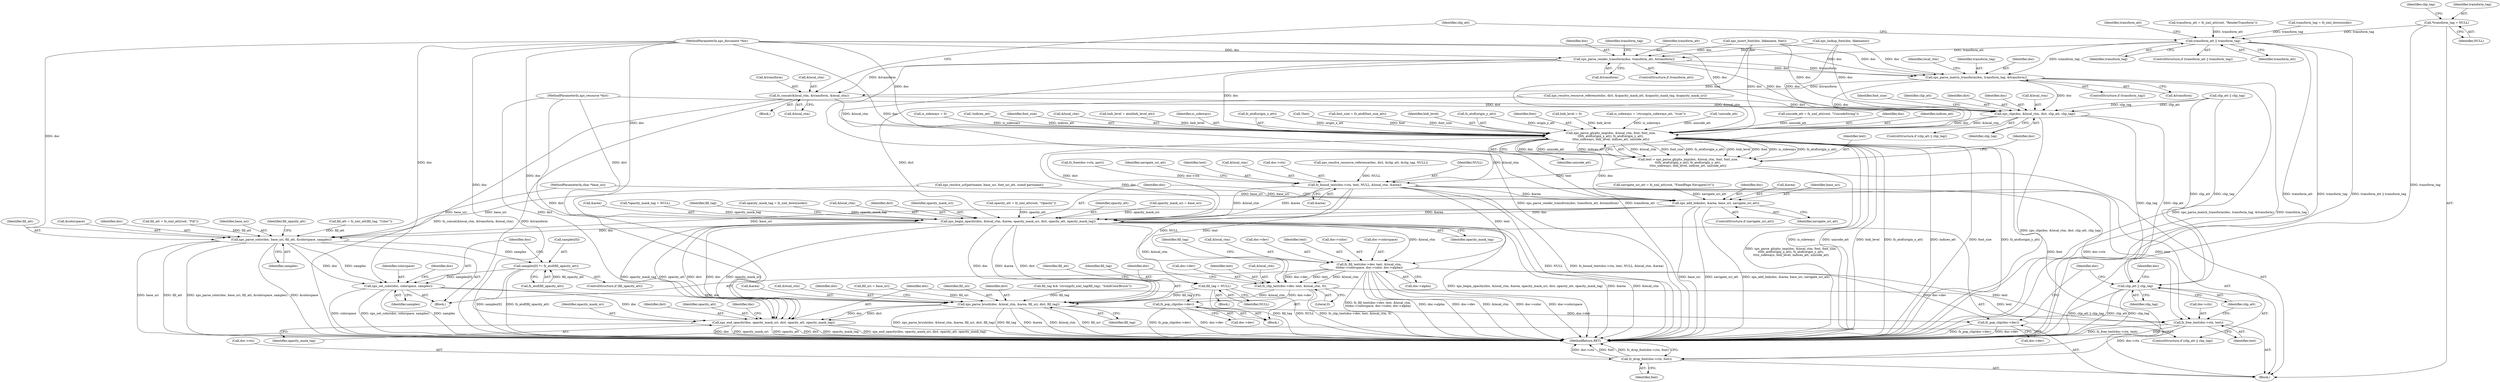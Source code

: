 digraph "0_ghostscript_60dabde18d7fe12b19da8b509bdfee9cc886aafc_1@pointer" {
"1000136" [label="(Call,*transform_tag = NULL)"];
"1000585" [label="(Call,transform_att || transform_tag)"];
"1000592" [label="(Call,xps_parse_render_transform(doc, transform_att, &transform))"];
"1000599" [label="(Call,xps_parse_matrix_transform(doc, transform_tag, &transform))"];
"1000604" [label="(Call,fz_concat(&local_ctm, &transform, &local_ctm))"];
"1000615" [label="(Call,xps_clip(doc, &local_ctm, dict, clip_att, clip_tag))"];
"1000628" [label="(Call,xps_parse_glyphs_imp(doc, &local_ctm, font, font_size,\n\t\t\tfz_atof(origin_x_att), fz_atof(origin_y_att),\n\t\t\tis_sideways, bidi_level, indices_att, unicode_att))"];
"1000626" [label="(Call,text = xps_parse_glyphs_imp(doc, &local_ctm, font, font_size,\n\t\t\tfz_atof(origin_x_att), fz_atof(origin_y_att),\n\t\t\tis_sideways, bidi_level, indices_att, unicode_att))"];
"1000642" [label="(Call,fz_bound_text(doc->ctx, text, NULL, &local_ctm, &area))"];
"1000654" [label="(Call,xps_add_link(doc, &area, base_uri, navigate_uri_att))"];
"1000660" [label="(Call,xps_begin_opacity(doc, &local_ctm, &area, opacity_mask_uri, dict, opacity_att, opacity_mask_tag))"];
"1000697" [label="(Call,xps_parse_color(doc, base_uri, fill_att, &colorspace, samples))"];
"1000706" [label="(Call,samples[0] *= fz_atof(fill_opacity_att))"];
"1000712" [label="(Call,xps_set_color(doc, colorspace, samples))"];
"1000743" [label="(Call,xps_parse_brush(doc, &local_ctm, &area, fill_uri, dict, fill_tag))"];
"1000756" [label="(Call,xps_end_opacity(doc, opacity_mask_uri, dict, opacity_att, opacity_mask_tag))"];
"1000716" [label="(Call,fz_fill_text(doc->dev, text, &local_ctm,\n\t\t\tdoc->colorspace, doc->color, doc->alpha))"];
"1000735" [label="(Call,fz_clip_text(doc->dev, text, &local_ctm, 0))"];
"1000752" [label="(Call,fz_pop_clip(doc->dev))"];
"1000771" [label="(Call,fz_pop_clip(doc->dev))"];
"1000762" [label="(Call,fz_free_text(doc->ctx, text))"];
"1000775" [label="(Call,fz_drop_font(doc->ctx, font))"];
"1000689" [label="(Call,fill_tag = NULL)"];
"1000768" [label="(Call,clip_att || clip_tag)"];
"1000587" [label="(Identifier,transform_tag)"];
"1000775" [label="(Call,fz_drop_font(doc->ctx, font))"];
"1000173" [label="(Call,bidi_level = 0)"];
"1000604" [label="(Call,fz_concat(&local_ctm, &transform, &local_ctm))"];
"1000605" [label="(Call,&local_ctm)"];
"1000684" [label="(Call,fill_att = fz_xml_att(fill_tag, \"Color\"))"];
"1000701" [label="(Call,&colorspace)"];
"1000588" [label="(Block,)"];
"1000611" [label="(ControlStructure,if (clip_att || clip_tag))"];
"1000720" [label="(Identifier,text)"];
"1000593" [label="(Identifier,doc)"];
"1000377" [label="(Call,is_sideways = !strcmp(is_sideways_att, \"true\"))"];
"1000690" [label="(Identifier,fill_tag)"];
"1000734" [label="(Block,)"];
"1000617" [label="(Call,&local_ctm)"];
"1000642" [label="(Call,fz_bound_text(doc->ctx, text, NULL, &local_ctm, &area))"];
"1000733" [label="(Identifier,fill_tag)"];
"1000739" [label="(Identifier,text)"];
"1000769" [label="(Identifier,clip_att)"];
"1000372" [label="(Call,!unicode_att)"];
"1000735" [label="(Call,fz_clip_text(doc->dev, text, &local_ctm, 0))"];
"1000601" [label="(Identifier,transform_tag)"];
"1000772" [label="(Call,doc->dev)"];
"1000707" [label="(Call,samples[0])"];
"1000643" [label="(Call,doc->ctx)"];
"1000759" [label="(Identifier,dict)"];
"1000726" [label="(Call,doc->color)"];
"1000659" [label="(Identifier,navigate_uri_att)"];
"1000169" [label="(Call,is_sideways = 0)"];
"1000762" [label="(Call,fz_free_text(doc->ctx, text))"];
"1000223" [label="(Call,unicode_att = fz_xml_att(root, \"UnicodeString\"))"];
"1000743" [label="(Call,xps_parse_brush(doc, &local_ctm, &area, fill_uri, dict, fill_tag))"];
"1000323" [label="(Call,xps_resolve_resource_reference(doc, dict, &clip_att, &clip_tag, NULL))"];
"1000597" [label="(ControlStructure,if (transform_tag))"];
"1000647" [label="(Identifier,NULL)"];
"1000579" [label="(Call,fz_free(doc->ctx, part))"];
"1000586" [label="(Identifier,transform_att)"];
"1000754" [label="(Identifier,doc)"];
"1000723" [label="(Call,doc->colorspace)"];
"1000598" [label="(Identifier,transform_tag)"];
"1000650" [label="(Call,&area)"];
"1000621" [label="(Identifier,clip_tag)"];
"1000629" [label="(Identifier,doc)"];
"1000613" [label="(Identifier,clip_att)"];
"1000694" [label="(Block,)"];
"1000776" [label="(Call,doc->ctx)"];
"1000602" [label="(Call,&transform)"];
"1000640" [label="(Identifier,indices_att)"];
"1000671" [label="(Call,fill_tag && !strcmp(fz_xml_tag(fill_tag), \"SolidColorBrush\"))"];
"1000654" [label="(Call,xps_add_link(doc, &area, base_uri, navigate_uri_att))"];
"1000661" [label="(Identifier,doc)"];
"1000697" [label="(Call,xps_parse_color(doc, base_uri, fill_att, &colorspace, samples))"];
"1000644" [label="(Identifier,doc)"];
"1000116" [label="(Block,)"];
"1000721" [label="(Call,&local_ctm)"];
"1000253" [label="(Call,navigate_uri_att = fz_xml_att(root, \"FixedPage.NavigateUri\"))"];
"1000664" [label="(Call,&area)"];
"1000698" [label="(Identifier,doc)"];
"1000757" [label="(Identifier,doc)"];
"1000740" [label="(Call,&local_ctm)"];
"1000689" [label="(Call,fill_tag = NULL)"];
"1000704" [label="(ControlStructure,if (fill_opacity_att))"];
"1000111" [label="(MethodParameterIn,xps_document *doc)"];
"1000370" [label="(Call,!indices_att)"];
"1000747" [label="(Call,&area)"];
"1000309" [label="(Call,fill_uri = base_uri)"];
"1000653" [label="(Identifier,navigate_uri_att)"];
"1000779" [label="(Identifier,font)"];
"1000633" [label="(Identifier,font_size)"];
"1000715" [label="(Identifier,samples)"];
"1000148" [label="(Call,*opacity_mask_tag = NULL)"];
"1000672" [label="(Identifier,fill_tag)"];
"1000756" [label="(Call,xps_end_opacity(doc, opacity_mask_uri, dict, opacity_att, opacity_mask_tag))"];
"1000188" [label="(Call,fill_att = fz_xml_att(root, \"Fill\"))"];
"1000703" [label="(Identifier,samples)"];
"1000763" [label="(Call,doc->ctx)"];
"1000630" [label="(Call,&local_ctm)"];
"1000752" [label="(Call,fz_pop_clip(doc->dev))"];
"1000623" [label="(Identifier,font_size)"];
"1000626" [label="(Call,text = xps_parse_glyphs_imp(doc, &local_ctm, font, font_size,\n\t\t\tfz_atof(origin_x_att), fz_atof(origin_y_att),\n\t\t\tis_sideways, bidi_level, indices_att, unicode_att))"];
"1000385" [label="(Call,bidi_level = atoi(bidi_level_att))"];
"1000712" [label="(Call,xps_set_color(doc, colorspace, samples))"];
"1000749" [label="(Identifier,fill_uri)"];
"1000760" [label="(Identifier,opacity_att)"];
"1000591" [label="(Identifier,transform_att)"];
"1000285" [label="(Call,opacity_mask_tag = fz_xml_down(node))"];
"1000693" [label="(Identifier,fill_att)"];
"1000662" [label="(Call,&local_ctm)"];
"1000729" [label="(Call,doc->alpha)"];
"1000641" [label="(Identifier,unicode_att)"];
"1000745" [label="(Call,&local_ctm)"];
"1000691" [label="(Identifier,NULL)"];
"1000141" [label="(Identifier,clip_tag)"];
"1000777" [label="(Identifier,doc)"];
"1000590" [label="(ControlStructure,if (transform_att))"];
"1000584" [label="(ControlStructure,if (transform_att || transform_tag))"];
"1000594" [label="(Identifier,transform_att)"];
"1000620" [label="(Identifier,clip_att)"];
"1000652" [label="(ControlStructure,if (navigate_uri_att))"];
"1000706" [label="(Call,samples[0] *= fz_atof(fill_opacity_att))"];
"1000761" [label="(Identifier,opacity_mask_tag)"];
"1000136" [label="(Call,*transform_tag = NULL)"];
"1000744" [label="(Identifier,doc)"];
"1000766" [label="(Identifier,text)"];
"1000667" [label="(Identifier,dict)"];
"1000595" [label="(Call,&transform)"];
"1000612" [label="(Call,clip_att || clip_tag)"];
"1000233" [label="(Call,transform_att = fz_xml_att(root, \"RenderTransform\"))"];
"1000773" [label="(Identifier,doc)"];
"1000638" [label="(Identifier,is_sideways)"];
"1000717" [label="(Call,doc->dev)"];
"1000751" [label="(Identifier,fill_tag)"];
"1000275" [label="(Call,transform_tag = fz_xml_down(node))"];
"1000609" [label="(Call,&local_ctm)"];
"1000767" [label="(ControlStructure,if (clip_att || clip_tag))"];
"1000628" [label="(Call,xps_parse_glyphs_imp(doc, &local_ctm, font, font_size,\n\t\t\tfz_atof(origin_x_att), fz_atof(origin_y_att),\n\t\t\tis_sideways, bidi_level, indices_att, unicode_att))"];
"1000646" [label="(Identifier,text)"];
"1000666" [label="(Identifier,opacity_mask_uri)"];
"1000678" [label="(Block,)"];
"1000699" [label="(Identifier,base_uri)"];
"1000655" [label="(Identifier,doc)"];
"1000770" [label="(Identifier,clip_tag)"];
"1000768" [label="(Call,clip_att || clip_tag)"];
"1000600" [label="(Identifier,doc)"];
"1000634" [label="(Call,fz_atof(origin_x_att))"];
"1000705" [label="(Identifier,fill_opacity_att)"];
"1000714" [label="(Identifier,colorspace)"];
"1000459" [label="(Call,!font)"];
"1000627" [label="(Identifier,text)"];
"1000780" [label="(MethodReturn,RET)"];
"1000648" [label="(Call,&local_ctm)"];
"1000622" [label="(Call,font_size = fz_atof(font_size_att))"];
"1000114" [label="(MethodParameterIn,xps_resource *dict)"];
"1000138" [label="(Identifier,NULL)"];
"1000340" [label="(Call,xps_resolve_resource_reference(doc, dict, &opacity_mask_att, &opacity_mask_tag, &opacity_mask_uri))"];
"1000243" [label="(Call,opacity_att = fz_xml_att(root, \"Opacity\"))"];
"1000599" [label="(Call,xps_parse_matrix_transform(doc, transform_tag, &transform))"];
"1000668" [label="(Identifier,opacity_att)"];
"1000639" [label="(Identifier,bidi_level)"];
"1000750" [label="(Identifier,dict)"];
"1000113" [label="(MethodParameterIn,char *base_uri)"];
"1000716" [label="(Call,fz_fill_text(doc->dev, text, &local_ctm,\n\t\t\tdoc->colorspace, doc->color, doc->alpha))"];
"1000137" [label="(Identifier,transform_tag)"];
"1000619" [label="(Identifier,dict)"];
"1000636" [label="(Call,fz_atof(origin_y_att))"];
"1000585" [label="(Call,transform_att || transform_tag)"];
"1000312" [label="(Call,opacity_mask_uri = base_uri)"];
"1000764" [label="(Identifier,doc)"];
"1000607" [label="(Call,&transform)"];
"1000700" [label="(Identifier,fill_att)"];
"1000656" [label="(Call,&area)"];
"1000753" [label="(Call,doc->dev)"];
"1000616" [label="(Identifier,doc)"];
"1000771" [label="(Call,fz_pop_clip(doc->dev))"];
"1000713" [label="(Identifier,doc)"];
"1000718" [label="(Identifier,doc)"];
"1000632" [label="(Identifier,font)"];
"1000455" [label="(Call,xps_lookup_font(doc, fakename))"];
"1000758" [label="(Identifier,opacity_mask_uri)"];
"1000710" [label="(Call,fz_atof(fill_opacity_att))"];
"1000568" [label="(Call,xps_insert_font(doc, fakename, font))"];
"1000669" [label="(Identifier,opacity_mask_tag)"];
"1000592" [label="(Call,xps_parse_render_transform(doc, transform_att, &transform))"];
"1000389" [label="(Call,xps_resolve_url(partname, base_uri, font_uri_att, sizeof partname))"];
"1000606" [label="(Identifier,local_ctm)"];
"1000736" [label="(Call,doc->dev)"];
"1000658" [label="(Identifier,base_uri)"];
"1000615" [label="(Call,xps_clip(doc, &local_ctm, dict, clip_att, clip_tag))"];
"1000742" [label="(Literal,0)"];
"1000660" [label="(Call,xps_begin_opacity(doc, &local_ctm, &area, opacity_mask_uri, dict, opacity_att, opacity_mask_tag))"];
"1000136" -> "1000116"  [label="AST: "];
"1000136" -> "1000138"  [label="CFG: "];
"1000137" -> "1000136"  [label="AST: "];
"1000138" -> "1000136"  [label="AST: "];
"1000141" -> "1000136"  [label="CFG: "];
"1000136" -> "1000780"  [label="DDG: transform_tag"];
"1000136" -> "1000585"  [label="DDG: transform_tag"];
"1000585" -> "1000584"  [label="AST: "];
"1000585" -> "1000586"  [label="CFG: "];
"1000585" -> "1000587"  [label="CFG: "];
"1000586" -> "1000585"  [label="AST: "];
"1000587" -> "1000585"  [label="AST: "];
"1000591" -> "1000585"  [label="CFG: "];
"1000613" -> "1000585"  [label="CFG: "];
"1000585" -> "1000780"  [label="DDG: transform_att"];
"1000585" -> "1000780"  [label="DDG: transform_tag"];
"1000585" -> "1000780"  [label="DDG: transform_att || transform_tag"];
"1000233" -> "1000585"  [label="DDG: transform_att"];
"1000275" -> "1000585"  [label="DDG: transform_tag"];
"1000585" -> "1000592"  [label="DDG: transform_att"];
"1000585" -> "1000599"  [label="DDG: transform_tag"];
"1000592" -> "1000590"  [label="AST: "];
"1000592" -> "1000595"  [label="CFG: "];
"1000593" -> "1000592"  [label="AST: "];
"1000594" -> "1000592"  [label="AST: "];
"1000595" -> "1000592"  [label="AST: "];
"1000598" -> "1000592"  [label="CFG: "];
"1000592" -> "1000780"  [label="DDG: xps_parse_render_transform(doc, transform_att, &transform)"];
"1000592" -> "1000780"  [label="DDG: transform_att"];
"1000568" -> "1000592"  [label="DDG: doc"];
"1000455" -> "1000592"  [label="DDG: doc"];
"1000111" -> "1000592"  [label="DDG: doc"];
"1000592" -> "1000599"  [label="DDG: doc"];
"1000592" -> "1000599"  [label="DDG: &transform"];
"1000592" -> "1000604"  [label="DDG: &transform"];
"1000592" -> "1000615"  [label="DDG: doc"];
"1000592" -> "1000628"  [label="DDG: doc"];
"1000599" -> "1000597"  [label="AST: "];
"1000599" -> "1000602"  [label="CFG: "];
"1000600" -> "1000599"  [label="AST: "];
"1000601" -> "1000599"  [label="AST: "];
"1000602" -> "1000599"  [label="AST: "];
"1000606" -> "1000599"  [label="CFG: "];
"1000599" -> "1000780"  [label="DDG: xps_parse_matrix_transform(doc, transform_tag, &transform)"];
"1000599" -> "1000780"  [label="DDG: transform_tag"];
"1000568" -> "1000599"  [label="DDG: doc"];
"1000455" -> "1000599"  [label="DDG: doc"];
"1000111" -> "1000599"  [label="DDG: doc"];
"1000599" -> "1000604"  [label="DDG: &transform"];
"1000599" -> "1000615"  [label="DDG: doc"];
"1000599" -> "1000628"  [label="DDG: doc"];
"1000604" -> "1000588"  [label="AST: "];
"1000604" -> "1000609"  [label="CFG: "];
"1000605" -> "1000604"  [label="AST: "];
"1000607" -> "1000604"  [label="AST: "];
"1000609" -> "1000604"  [label="AST: "];
"1000613" -> "1000604"  [label="CFG: "];
"1000604" -> "1000780"  [label="DDG: &transform"];
"1000604" -> "1000780"  [label="DDG: fz_concat(&local_ctm, &transform, &local_ctm)"];
"1000604" -> "1000615"  [label="DDG: &local_ctm"];
"1000604" -> "1000628"  [label="DDG: &local_ctm"];
"1000615" -> "1000611"  [label="AST: "];
"1000615" -> "1000621"  [label="CFG: "];
"1000616" -> "1000615"  [label="AST: "];
"1000617" -> "1000615"  [label="AST: "];
"1000619" -> "1000615"  [label="AST: "];
"1000620" -> "1000615"  [label="AST: "];
"1000621" -> "1000615"  [label="AST: "];
"1000623" -> "1000615"  [label="CFG: "];
"1000615" -> "1000780"  [label="DDG: xps_clip(doc, &local_ctm, dict, clip_att, clip_tag)"];
"1000568" -> "1000615"  [label="DDG: doc"];
"1000455" -> "1000615"  [label="DDG: doc"];
"1000111" -> "1000615"  [label="DDG: doc"];
"1000340" -> "1000615"  [label="DDG: dict"];
"1000114" -> "1000615"  [label="DDG: dict"];
"1000612" -> "1000615"  [label="DDG: clip_att"];
"1000612" -> "1000615"  [label="DDG: clip_tag"];
"1000615" -> "1000628"  [label="DDG: doc"];
"1000615" -> "1000628"  [label="DDG: &local_ctm"];
"1000615" -> "1000660"  [label="DDG: dict"];
"1000615" -> "1000768"  [label="DDG: clip_att"];
"1000615" -> "1000768"  [label="DDG: clip_tag"];
"1000628" -> "1000626"  [label="AST: "];
"1000628" -> "1000641"  [label="CFG: "];
"1000629" -> "1000628"  [label="AST: "];
"1000630" -> "1000628"  [label="AST: "];
"1000632" -> "1000628"  [label="AST: "];
"1000633" -> "1000628"  [label="AST: "];
"1000634" -> "1000628"  [label="AST: "];
"1000636" -> "1000628"  [label="AST: "];
"1000638" -> "1000628"  [label="AST: "];
"1000639" -> "1000628"  [label="AST: "];
"1000640" -> "1000628"  [label="AST: "];
"1000641" -> "1000628"  [label="AST: "];
"1000626" -> "1000628"  [label="CFG: "];
"1000628" -> "1000780"  [label="DDG: is_sideways"];
"1000628" -> "1000780"  [label="DDG: unicode_att"];
"1000628" -> "1000780"  [label="DDG: bidi_level"];
"1000628" -> "1000780"  [label="DDG: indices_att"];
"1000628" -> "1000780"  [label="DDG: font_size"];
"1000628" -> "1000780"  [label="DDG: fz_atof(origin_y_att)"];
"1000628" -> "1000780"  [label="DDG: fz_atof(origin_x_att)"];
"1000628" -> "1000626"  [label="DDG: &local_ctm"];
"1000628" -> "1000626"  [label="DDG: font_size"];
"1000628" -> "1000626"  [label="DDG: fz_atof(origin_x_att)"];
"1000628" -> "1000626"  [label="DDG: bidi_level"];
"1000628" -> "1000626"  [label="DDG: font"];
"1000628" -> "1000626"  [label="DDG: is_sideways"];
"1000628" -> "1000626"  [label="DDG: fz_atof(origin_y_att)"];
"1000628" -> "1000626"  [label="DDG: doc"];
"1000628" -> "1000626"  [label="DDG: unicode_att"];
"1000628" -> "1000626"  [label="DDG: indices_att"];
"1000568" -> "1000628"  [label="DDG: doc"];
"1000568" -> "1000628"  [label="DDG: font"];
"1000455" -> "1000628"  [label="DDG: doc"];
"1000111" -> "1000628"  [label="DDG: doc"];
"1000459" -> "1000628"  [label="DDG: font"];
"1000622" -> "1000628"  [label="DDG: font_size"];
"1000634" -> "1000628"  [label="DDG: origin_x_att"];
"1000636" -> "1000628"  [label="DDG: origin_y_att"];
"1000377" -> "1000628"  [label="DDG: is_sideways"];
"1000169" -> "1000628"  [label="DDG: is_sideways"];
"1000385" -> "1000628"  [label="DDG: bidi_level"];
"1000173" -> "1000628"  [label="DDG: bidi_level"];
"1000370" -> "1000628"  [label="DDG: indices_att"];
"1000372" -> "1000628"  [label="DDG: unicode_att"];
"1000223" -> "1000628"  [label="DDG: unicode_att"];
"1000628" -> "1000642"  [label="DDG: &local_ctm"];
"1000628" -> "1000654"  [label="DDG: doc"];
"1000628" -> "1000660"  [label="DDG: doc"];
"1000628" -> "1000775"  [label="DDG: font"];
"1000626" -> "1000116"  [label="AST: "];
"1000627" -> "1000626"  [label="AST: "];
"1000644" -> "1000626"  [label="CFG: "];
"1000626" -> "1000780"  [label="DDG: xps_parse_glyphs_imp(doc, &local_ctm, font, font_size,\n\t\t\tfz_atof(origin_x_att), fz_atof(origin_y_att),\n\t\t\tis_sideways, bidi_level, indices_att, unicode_att)"];
"1000626" -> "1000642"  [label="DDG: text"];
"1000642" -> "1000116"  [label="AST: "];
"1000642" -> "1000650"  [label="CFG: "];
"1000643" -> "1000642"  [label="AST: "];
"1000646" -> "1000642"  [label="AST: "];
"1000647" -> "1000642"  [label="AST: "];
"1000648" -> "1000642"  [label="AST: "];
"1000650" -> "1000642"  [label="AST: "];
"1000653" -> "1000642"  [label="CFG: "];
"1000642" -> "1000780"  [label="DDG: NULL"];
"1000642" -> "1000780"  [label="DDG: fz_bound_text(doc->ctx, text, NULL, &local_ctm, &area)"];
"1000579" -> "1000642"  [label="DDG: doc->ctx"];
"1000323" -> "1000642"  [label="DDG: NULL"];
"1000642" -> "1000654"  [label="DDG: &area"];
"1000642" -> "1000660"  [label="DDG: &local_ctm"];
"1000642" -> "1000660"  [label="DDG: &area"];
"1000642" -> "1000689"  [label="DDG: NULL"];
"1000642" -> "1000716"  [label="DDG: text"];
"1000642" -> "1000735"  [label="DDG: text"];
"1000642" -> "1000762"  [label="DDG: doc->ctx"];
"1000642" -> "1000762"  [label="DDG: text"];
"1000654" -> "1000652"  [label="AST: "];
"1000654" -> "1000659"  [label="CFG: "];
"1000655" -> "1000654"  [label="AST: "];
"1000656" -> "1000654"  [label="AST: "];
"1000658" -> "1000654"  [label="AST: "];
"1000659" -> "1000654"  [label="AST: "];
"1000661" -> "1000654"  [label="CFG: "];
"1000654" -> "1000780"  [label="DDG: base_uri"];
"1000654" -> "1000780"  [label="DDG: navigate_uri_att"];
"1000654" -> "1000780"  [label="DDG: xps_add_link(doc, &area, base_uri, navigate_uri_att)"];
"1000111" -> "1000654"  [label="DDG: doc"];
"1000389" -> "1000654"  [label="DDG: base_uri"];
"1000113" -> "1000654"  [label="DDG: base_uri"];
"1000253" -> "1000654"  [label="DDG: navigate_uri_att"];
"1000654" -> "1000660"  [label="DDG: doc"];
"1000654" -> "1000660"  [label="DDG: &area"];
"1000654" -> "1000697"  [label="DDG: base_uri"];
"1000660" -> "1000116"  [label="AST: "];
"1000660" -> "1000669"  [label="CFG: "];
"1000661" -> "1000660"  [label="AST: "];
"1000662" -> "1000660"  [label="AST: "];
"1000664" -> "1000660"  [label="AST: "];
"1000666" -> "1000660"  [label="AST: "];
"1000667" -> "1000660"  [label="AST: "];
"1000668" -> "1000660"  [label="AST: "];
"1000669" -> "1000660"  [label="AST: "];
"1000672" -> "1000660"  [label="CFG: "];
"1000660" -> "1000780"  [label="DDG: xps_begin_opacity(doc, &local_ctm, &area, opacity_mask_uri, dict, opacity_att, opacity_mask_tag)"];
"1000660" -> "1000780"  [label="DDG: &area"];
"1000660" -> "1000780"  [label="DDG: &local_ctm"];
"1000111" -> "1000660"  [label="DDG: doc"];
"1000312" -> "1000660"  [label="DDG: opacity_mask_uri"];
"1000340" -> "1000660"  [label="DDG: dict"];
"1000114" -> "1000660"  [label="DDG: dict"];
"1000243" -> "1000660"  [label="DDG: opacity_att"];
"1000285" -> "1000660"  [label="DDG: opacity_mask_tag"];
"1000148" -> "1000660"  [label="DDG: opacity_mask_tag"];
"1000660" -> "1000697"  [label="DDG: doc"];
"1000660" -> "1000716"  [label="DDG: &local_ctm"];
"1000660" -> "1000735"  [label="DDG: &local_ctm"];
"1000660" -> "1000743"  [label="DDG: doc"];
"1000660" -> "1000743"  [label="DDG: &area"];
"1000660" -> "1000743"  [label="DDG: dict"];
"1000660" -> "1000756"  [label="DDG: doc"];
"1000660" -> "1000756"  [label="DDG: opacity_mask_uri"];
"1000660" -> "1000756"  [label="DDG: dict"];
"1000660" -> "1000756"  [label="DDG: opacity_att"];
"1000660" -> "1000756"  [label="DDG: opacity_mask_tag"];
"1000697" -> "1000694"  [label="AST: "];
"1000697" -> "1000703"  [label="CFG: "];
"1000698" -> "1000697"  [label="AST: "];
"1000699" -> "1000697"  [label="AST: "];
"1000700" -> "1000697"  [label="AST: "];
"1000701" -> "1000697"  [label="AST: "];
"1000703" -> "1000697"  [label="AST: "];
"1000705" -> "1000697"  [label="CFG: "];
"1000697" -> "1000780"  [label="DDG: fill_att"];
"1000697" -> "1000780"  [label="DDG: xps_parse_color(doc, base_uri, fill_att, &colorspace, samples)"];
"1000697" -> "1000780"  [label="DDG: &colorspace"];
"1000697" -> "1000780"  [label="DDG: base_uri"];
"1000111" -> "1000697"  [label="DDG: doc"];
"1000389" -> "1000697"  [label="DDG: base_uri"];
"1000113" -> "1000697"  [label="DDG: base_uri"];
"1000684" -> "1000697"  [label="DDG: fill_att"];
"1000188" -> "1000697"  [label="DDG: fill_att"];
"1000697" -> "1000706"  [label="DDG: samples"];
"1000697" -> "1000712"  [label="DDG: doc"];
"1000697" -> "1000712"  [label="DDG: samples"];
"1000706" -> "1000704"  [label="AST: "];
"1000706" -> "1000710"  [label="CFG: "];
"1000707" -> "1000706"  [label="AST: "];
"1000710" -> "1000706"  [label="AST: "];
"1000713" -> "1000706"  [label="CFG: "];
"1000706" -> "1000780"  [label="DDG: fz_atof(fill_opacity_att)"];
"1000706" -> "1000780"  [label="DDG: samples[0]"];
"1000710" -> "1000706"  [label="DDG: fill_opacity_att"];
"1000706" -> "1000712"  [label="DDG: samples[0]"];
"1000712" -> "1000694"  [label="AST: "];
"1000712" -> "1000715"  [label="CFG: "];
"1000713" -> "1000712"  [label="AST: "];
"1000714" -> "1000712"  [label="AST: "];
"1000715" -> "1000712"  [label="AST: "];
"1000718" -> "1000712"  [label="CFG: "];
"1000712" -> "1000780"  [label="DDG: colorspace"];
"1000712" -> "1000780"  [label="DDG: xps_set_color(doc, colorspace, samples)"];
"1000712" -> "1000780"  [label="DDG: samples"];
"1000111" -> "1000712"  [label="DDG: doc"];
"1000712" -> "1000743"  [label="DDG: doc"];
"1000712" -> "1000756"  [label="DDG: doc"];
"1000743" -> "1000734"  [label="AST: "];
"1000743" -> "1000751"  [label="CFG: "];
"1000744" -> "1000743"  [label="AST: "];
"1000745" -> "1000743"  [label="AST: "];
"1000747" -> "1000743"  [label="AST: "];
"1000749" -> "1000743"  [label="AST: "];
"1000750" -> "1000743"  [label="AST: "];
"1000751" -> "1000743"  [label="AST: "];
"1000754" -> "1000743"  [label="CFG: "];
"1000743" -> "1000780"  [label="DDG: fill_tag"];
"1000743" -> "1000780"  [label="DDG: &area"];
"1000743" -> "1000780"  [label="DDG: &local_ctm"];
"1000743" -> "1000780"  [label="DDG: fill_uri"];
"1000743" -> "1000780"  [label="DDG: xps_parse_brush(doc, &local_ctm, &area, fill_uri, dict, fill_tag)"];
"1000111" -> "1000743"  [label="DDG: doc"];
"1000735" -> "1000743"  [label="DDG: &local_ctm"];
"1000309" -> "1000743"  [label="DDG: fill_uri"];
"1000114" -> "1000743"  [label="DDG: dict"];
"1000689" -> "1000743"  [label="DDG: fill_tag"];
"1000671" -> "1000743"  [label="DDG: fill_tag"];
"1000743" -> "1000756"  [label="DDG: doc"];
"1000743" -> "1000756"  [label="DDG: dict"];
"1000756" -> "1000116"  [label="AST: "];
"1000756" -> "1000761"  [label="CFG: "];
"1000757" -> "1000756"  [label="AST: "];
"1000758" -> "1000756"  [label="AST: "];
"1000759" -> "1000756"  [label="AST: "];
"1000760" -> "1000756"  [label="AST: "];
"1000761" -> "1000756"  [label="AST: "];
"1000764" -> "1000756"  [label="CFG: "];
"1000756" -> "1000780"  [label="DDG: doc"];
"1000756" -> "1000780"  [label="DDG: opacity_mask_uri"];
"1000756" -> "1000780"  [label="DDG: opacity_att"];
"1000756" -> "1000780"  [label="DDG: dict"];
"1000756" -> "1000780"  [label="DDG: opacity_mask_tag"];
"1000756" -> "1000780"  [label="DDG: xps_end_opacity(doc, opacity_mask_uri, dict, opacity_att, opacity_mask_tag)"];
"1000111" -> "1000756"  [label="DDG: doc"];
"1000114" -> "1000756"  [label="DDG: dict"];
"1000716" -> "1000694"  [label="AST: "];
"1000716" -> "1000729"  [label="CFG: "];
"1000717" -> "1000716"  [label="AST: "];
"1000720" -> "1000716"  [label="AST: "];
"1000721" -> "1000716"  [label="AST: "];
"1000723" -> "1000716"  [label="AST: "];
"1000726" -> "1000716"  [label="AST: "];
"1000729" -> "1000716"  [label="AST: "];
"1000733" -> "1000716"  [label="CFG: "];
"1000716" -> "1000780"  [label="DDG: fz_fill_text(doc->dev, text, &local_ctm,\n\t\t\tdoc->colorspace, doc->color, doc->alpha)"];
"1000716" -> "1000780"  [label="DDG: doc->alpha"];
"1000716" -> "1000780"  [label="DDG: doc->dev"];
"1000716" -> "1000780"  [label="DDG: &local_ctm"];
"1000716" -> "1000780"  [label="DDG: doc->color"];
"1000716" -> "1000780"  [label="DDG: doc->colorspace"];
"1000716" -> "1000735"  [label="DDG: doc->dev"];
"1000716" -> "1000735"  [label="DDG: text"];
"1000716" -> "1000735"  [label="DDG: &local_ctm"];
"1000716" -> "1000762"  [label="DDG: text"];
"1000716" -> "1000771"  [label="DDG: doc->dev"];
"1000735" -> "1000734"  [label="AST: "];
"1000735" -> "1000742"  [label="CFG: "];
"1000736" -> "1000735"  [label="AST: "];
"1000739" -> "1000735"  [label="AST: "];
"1000740" -> "1000735"  [label="AST: "];
"1000742" -> "1000735"  [label="AST: "];
"1000744" -> "1000735"  [label="CFG: "];
"1000735" -> "1000780"  [label="DDG: fz_clip_text(doc->dev, text, &local_ctm, 0)"];
"1000735" -> "1000752"  [label="DDG: doc->dev"];
"1000735" -> "1000762"  [label="DDG: text"];
"1000752" -> "1000734"  [label="AST: "];
"1000752" -> "1000753"  [label="CFG: "];
"1000753" -> "1000752"  [label="AST: "];
"1000757" -> "1000752"  [label="CFG: "];
"1000752" -> "1000780"  [label="DDG: doc->dev"];
"1000752" -> "1000780"  [label="DDG: fz_pop_clip(doc->dev)"];
"1000752" -> "1000771"  [label="DDG: doc->dev"];
"1000771" -> "1000767"  [label="AST: "];
"1000771" -> "1000772"  [label="CFG: "];
"1000772" -> "1000771"  [label="AST: "];
"1000777" -> "1000771"  [label="CFG: "];
"1000771" -> "1000780"  [label="DDG: doc->dev"];
"1000771" -> "1000780"  [label="DDG: fz_pop_clip(doc->dev)"];
"1000762" -> "1000116"  [label="AST: "];
"1000762" -> "1000766"  [label="CFG: "];
"1000763" -> "1000762"  [label="AST: "];
"1000766" -> "1000762"  [label="AST: "];
"1000769" -> "1000762"  [label="CFG: "];
"1000762" -> "1000780"  [label="DDG: fz_free_text(doc->ctx, text)"];
"1000762" -> "1000780"  [label="DDG: text"];
"1000762" -> "1000775"  [label="DDG: doc->ctx"];
"1000775" -> "1000116"  [label="AST: "];
"1000775" -> "1000779"  [label="CFG: "];
"1000776" -> "1000775"  [label="AST: "];
"1000779" -> "1000775"  [label="AST: "];
"1000780" -> "1000775"  [label="CFG: "];
"1000775" -> "1000780"  [label="DDG: doc->ctx"];
"1000775" -> "1000780"  [label="DDG: font"];
"1000775" -> "1000780"  [label="DDG: fz_drop_font(doc->ctx, font)"];
"1000689" -> "1000678"  [label="AST: "];
"1000689" -> "1000691"  [label="CFG: "];
"1000690" -> "1000689"  [label="AST: "];
"1000691" -> "1000689"  [label="AST: "];
"1000693" -> "1000689"  [label="CFG: "];
"1000689" -> "1000780"  [label="DDG: fill_tag"];
"1000689" -> "1000780"  [label="DDG: NULL"];
"1000768" -> "1000767"  [label="AST: "];
"1000768" -> "1000769"  [label="CFG: "];
"1000768" -> "1000770"  [label="CFG: "];
"1000769" -> "1000768"  [label="AST: "];
"1000770" -> "1000768"  [label="AST: "];
"1000773" -> "1000768"  [label="CFG: "];
"1000777" -> "1000768"  [label="CFG: "];
"1000768" -> "1000780"  [label="DDG: clip_att"];
"1000768" -> "1000780"  [label="DDG: clip_tag"];
"1000768" -> "1000780"  [label="DDG: clip_att || clip_tag"];
"1000612" -> "1000768"  [label="DDG: clip_att"];
"1000612" -> "1000768"  [label="DDG: clip_tag"];
}
